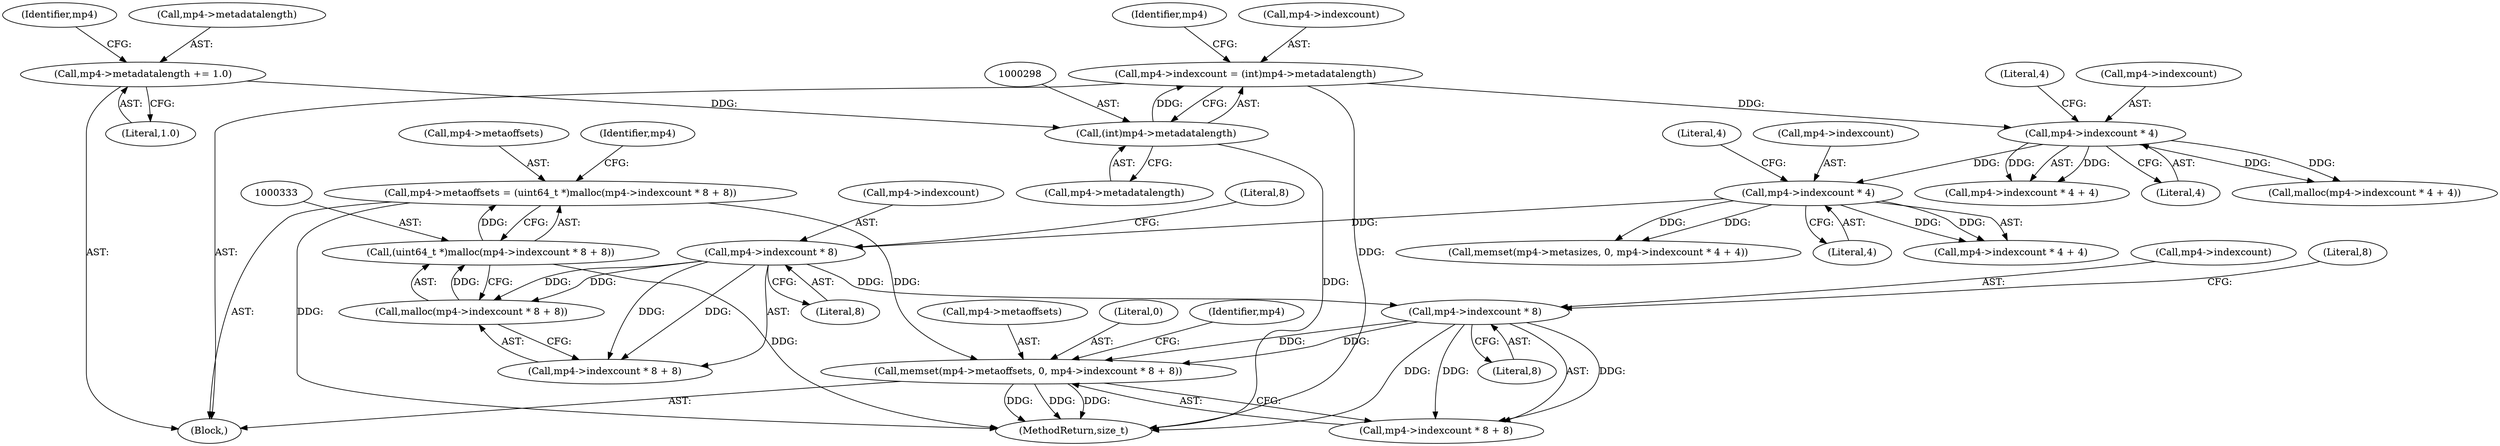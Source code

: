 digraph "0_gpmf-parser_341f12cd5b97ab419e53853ca00176457c9f1681_6@API" {
"1000342" [label="(Call,memset(mp4->metaoffsets, 0, mp4->indexcount * 8 + 8))"];
"1000328" [label="(Call,mp4->metaoffsets = (uint64_t *)malloc(mp4->indexcount * 8 + 8))"];
"1000332" [label="(Call,(uint64_t *)malloc(mp4->indexcount * 8 + 8))"];
"1000334" [label="(Call,malloc(mp4->indexcount * 8 + 8))"];
"1000336" [label="(Call,mp4->indexcount * 8)"];
"1000322" [label="(Call,mp4->indexcount * 4)"];
"1000310" [label="(Call,mp4->indexcount * 4)"];
"1000293" [label="(Call,mp4->indexcount = (int)mp4->metadatalength)"];
"1000297" [label="(Call,(int)mp4->metadatalength)"];
"1000288" [label="(Call,mp4->metadatalength += 1.0)"];
"1000348" [label="(Call,mp4->indexcount * 8)"];
"1000343" [label="(Call,mp4->metaoffsets)"];
"1000326" [label="(Literal,4)"];
"1000308" [label="(Call,malloc(mp4->indexcount * 4 + 4))"];
"1000340" [label="(Literal,8)"];
"1000332" [label="(Call,(uint64_t *)malloc(mp4->indexcount * 8 + 8))"];
"1000315" [label="(Literal,4)"];
"1000347" [label="(Call,mp4->indexcount * 8 + 8)"];
"1000299" [label="(Call,mp4->metadatalength)"];
"1000288" [label="(Call,mp4->metadatalength += 1.0)"];
"1000297" [label="(Call,(int)mp4->metadatalength)"];
"1000295" [label="(Identifier,mp4)"];
"1000311" [label="(Call,mp4->indexcount)"];
"1000293" [label="(Call,mp4->indexcount = (int)mp4->metadatalength)"];
"1000328" [label="(Call,mp4->metaoffsets = (uint64_t *)malloc(mp4->indexcount * 8 + 8))"];
"1000323" [label="(Call,mp4->indexcount)"];
"1000304" [label="(Identifier,mp4)"];
"1000346" [label="(Literal,0)"];
"1000342" [label="(Call,memset(mp4->metaoffsets, 0, mp4->indexcount * 8 + 8))"];
"1000322" [label="(Call,mp4->indexcount * 4)"];
"1000349" [label="(Call,mp4->indexcount)"];
"1000282" [label="(Block,)"];
"1000294" [label="(Call,mp4->indexcount)"];
"1000335" [label="(Call,mp4->indexcount * 8 + 8)"];
"1000352" [label="(Literal,8)"];
"1000344" [label="(Identifier,mp4)"];
"1000348" [label="(Call,mp4->indexcount * 8)"];
"1000310" [label="(Call,mp4->indexcount * 4)"];
"1000353" [label="(Literal,8)"];
"1000334" [label="(Call,malloc(mp4->indexcount * 8 + 8))"];
"1000336" [label="(Call,mp4->indexcount * 8)"];
"1000289" [label="(Call,mp4->metadatalength)"];
"1000337" [label="(Call,mp4->indexcount)"];
"1000341" [label="(Literal,8)"];
"1000321" [label="(Call,mp4->indexcount * 4 + 4)"];
"1000423" [label="(MethodReturn,size_t)"];
"1000329" [label="(Call,mp4->metaoffsets)"];
"1000357" [label="(Identifier,mp4)"];
"1000316" [label="(Call,memset(mp4->metasizes, 0, mp4->indexcount * 4 + 4))"];
"1000292" [label="(Literal,1.0)"];
"1000309" [label="(Call,mp4->indexcount * 4 + 4)"];
"1000314" [label="(Literal,4)"];
"1000327" [label="(Literal,4)"];
"1000342" -> "1000282"  [label="AST: "];
"1000342" -> "1000347"  [label="CFG: "];
"1000343" -> "1000342"  [label="AST: "];
"1000346" -> "1000342"  [label="AST: "];
"1000347" -> "1000342"  [label="AST: "];
"1000357" -> "1000342"  [label="CFG: "];
"1000342" -> "1000423"  [label="DDG: "];
"1000342" -> "1000423"  [label="DDG: "];
"1000342" -> "1000423"  [label="DDG: "];
"1000328" -> "1000342"  [label="DDG: "];
"1000348" -> "1000342"  [label="DDG: "];
"1000348" -> "1000342"  [label="DDG: "];
"1000328" -> "1000282"  [label="AST: "];
"1000328" -> "1000332"  [label="CFG: "];
"1000329" -> "1000328"  [label="AST: "];
"1000332" -> "1000328"  [label="AST: "];
"1000344" -> "1000328"  [label="CFG: "];
"1000328" -> "1000423"  [label="DDG: "];
"1000332" -> "1000328"  [label="DDG: "];
"1000332" -> "1000334"  [label="CFG: "];
"1000333" -> "1000332"  [label="AST: "];
"1000334" -> "1000332"  [label="AST: "];
"1000332" -> "1000423"  [label="DDG: "];
"1000334" -> "1000332"  [label="DDG: "];
"1000334" -> "1000335"  [label="CFG: "];
"1000335" -> "1000334"  [label="AST: "];
"1000336" -> "1000334"  [label="DDG: "];
"1000336" -> "1000334"  [label="DDG: "];
"1000336" -> "1000335"  [label="AST: "];
"1000336" -> "1000340"  [label="CFG: "];
"1000337" -> "1000336"  [label="AST: "];
"1000340" -> "1000336"  [label="AST: "];
"1000341" -> "1000336"  [label="CFG: "];
"1000336" -> "1000335"  [label="DDG: "];
"1000336" -> "1000335"  [label="DDG: "];
"1000322" -> "1000336"  [label="DDG: "];
"1000336" -> "1000348"  [label="DDG: "];
"1000322" -> "1000321"  [label="AST: "];
"1000322" -> "1000326"  [label="CFG: "];
"1000323" -> "1000322"  [label="AST: "];
"1000326" -> "1000322"  [label="AST: "];
"1000327" -> "1000322"  [label="CFG: "];
"1000322" -> "1000316"  [label="DDG: "];
"1000322" -> "1000316"  [label="DDG: "];
"1000322" -> "1000321"  [label="DDG: "];
"1000322" -> "1000321"  [label="DDG: "];
"1000310" -> "1000322"  [label="DDG: "];
"1000310" -> "1000309"  [label="AST: "];
"1000310" -> "1000314"  [label="CFG: "];
"1000311" -> "1000310"  [label="AST: "];
"1000314" -> "1000310"  [label="AST: "];
"1000315" -> "1000310"  [label="CFG: "];
"1000310" -> "1000308"  [label="DDG: "];
"1000310" -> "1000308"  [label="DDG: "];
"1000310" -> "1000309"  [label="DDG: "];
"1000310" -> "1000309"  [label="DDG: "];
"1000293" -> "1000310"  [label="DDG: "];
"1000293" -> "1000282"  [label="AST: "];
"1000293" -> "1000297"  [label="CFG: "];
"1000294" -> "1000293"  [label="AST: "];
"1000297" -> "1000293"  [label="AST: "];
"1000304" -> "1000293"  [label="CFG: "];
"1000293" -> "1000423"  [label="DDG: "];
"1000297" -> "1000293"  [label="DDG: "];
"1000297" -> "1000299"  [label="CFG: "];
"1000298" -> "1000297"  [label="AST: "];
"1000299" -> "1000297"  [label="AST: "];
"1000297" -> "1000423"  [label="DDG: "];
"1000288" -> "1000297"  [label="DDG: "];
"1000288" -> "1000282"  [label="AST: "];
"1000288" -> "1000292"  [label="CFG: "];
"1000289" -> "1000288"  [label="AST: "];
"1000292" -> "1000288"  [label="AST: "];
"1000295" -> "1000288"  [label="CFG: "];
"1000348" -> "1000347"  [label="AST: "];
"1000348" -> "1000352"  [label="CFG: "];
"1000349" -> "1000348"  [label="AST: "];
"1000352" -> "1000348"  [label="AST: "];
"1000353" -> "1000348"  [label="CFG: "];
"1000348" -> "1000423"  [label="DDG: "];
"1000348" -> "1000347"  [label="DDG: "];
"1000348" -> "1000347"  [label="DDG: "];
}
